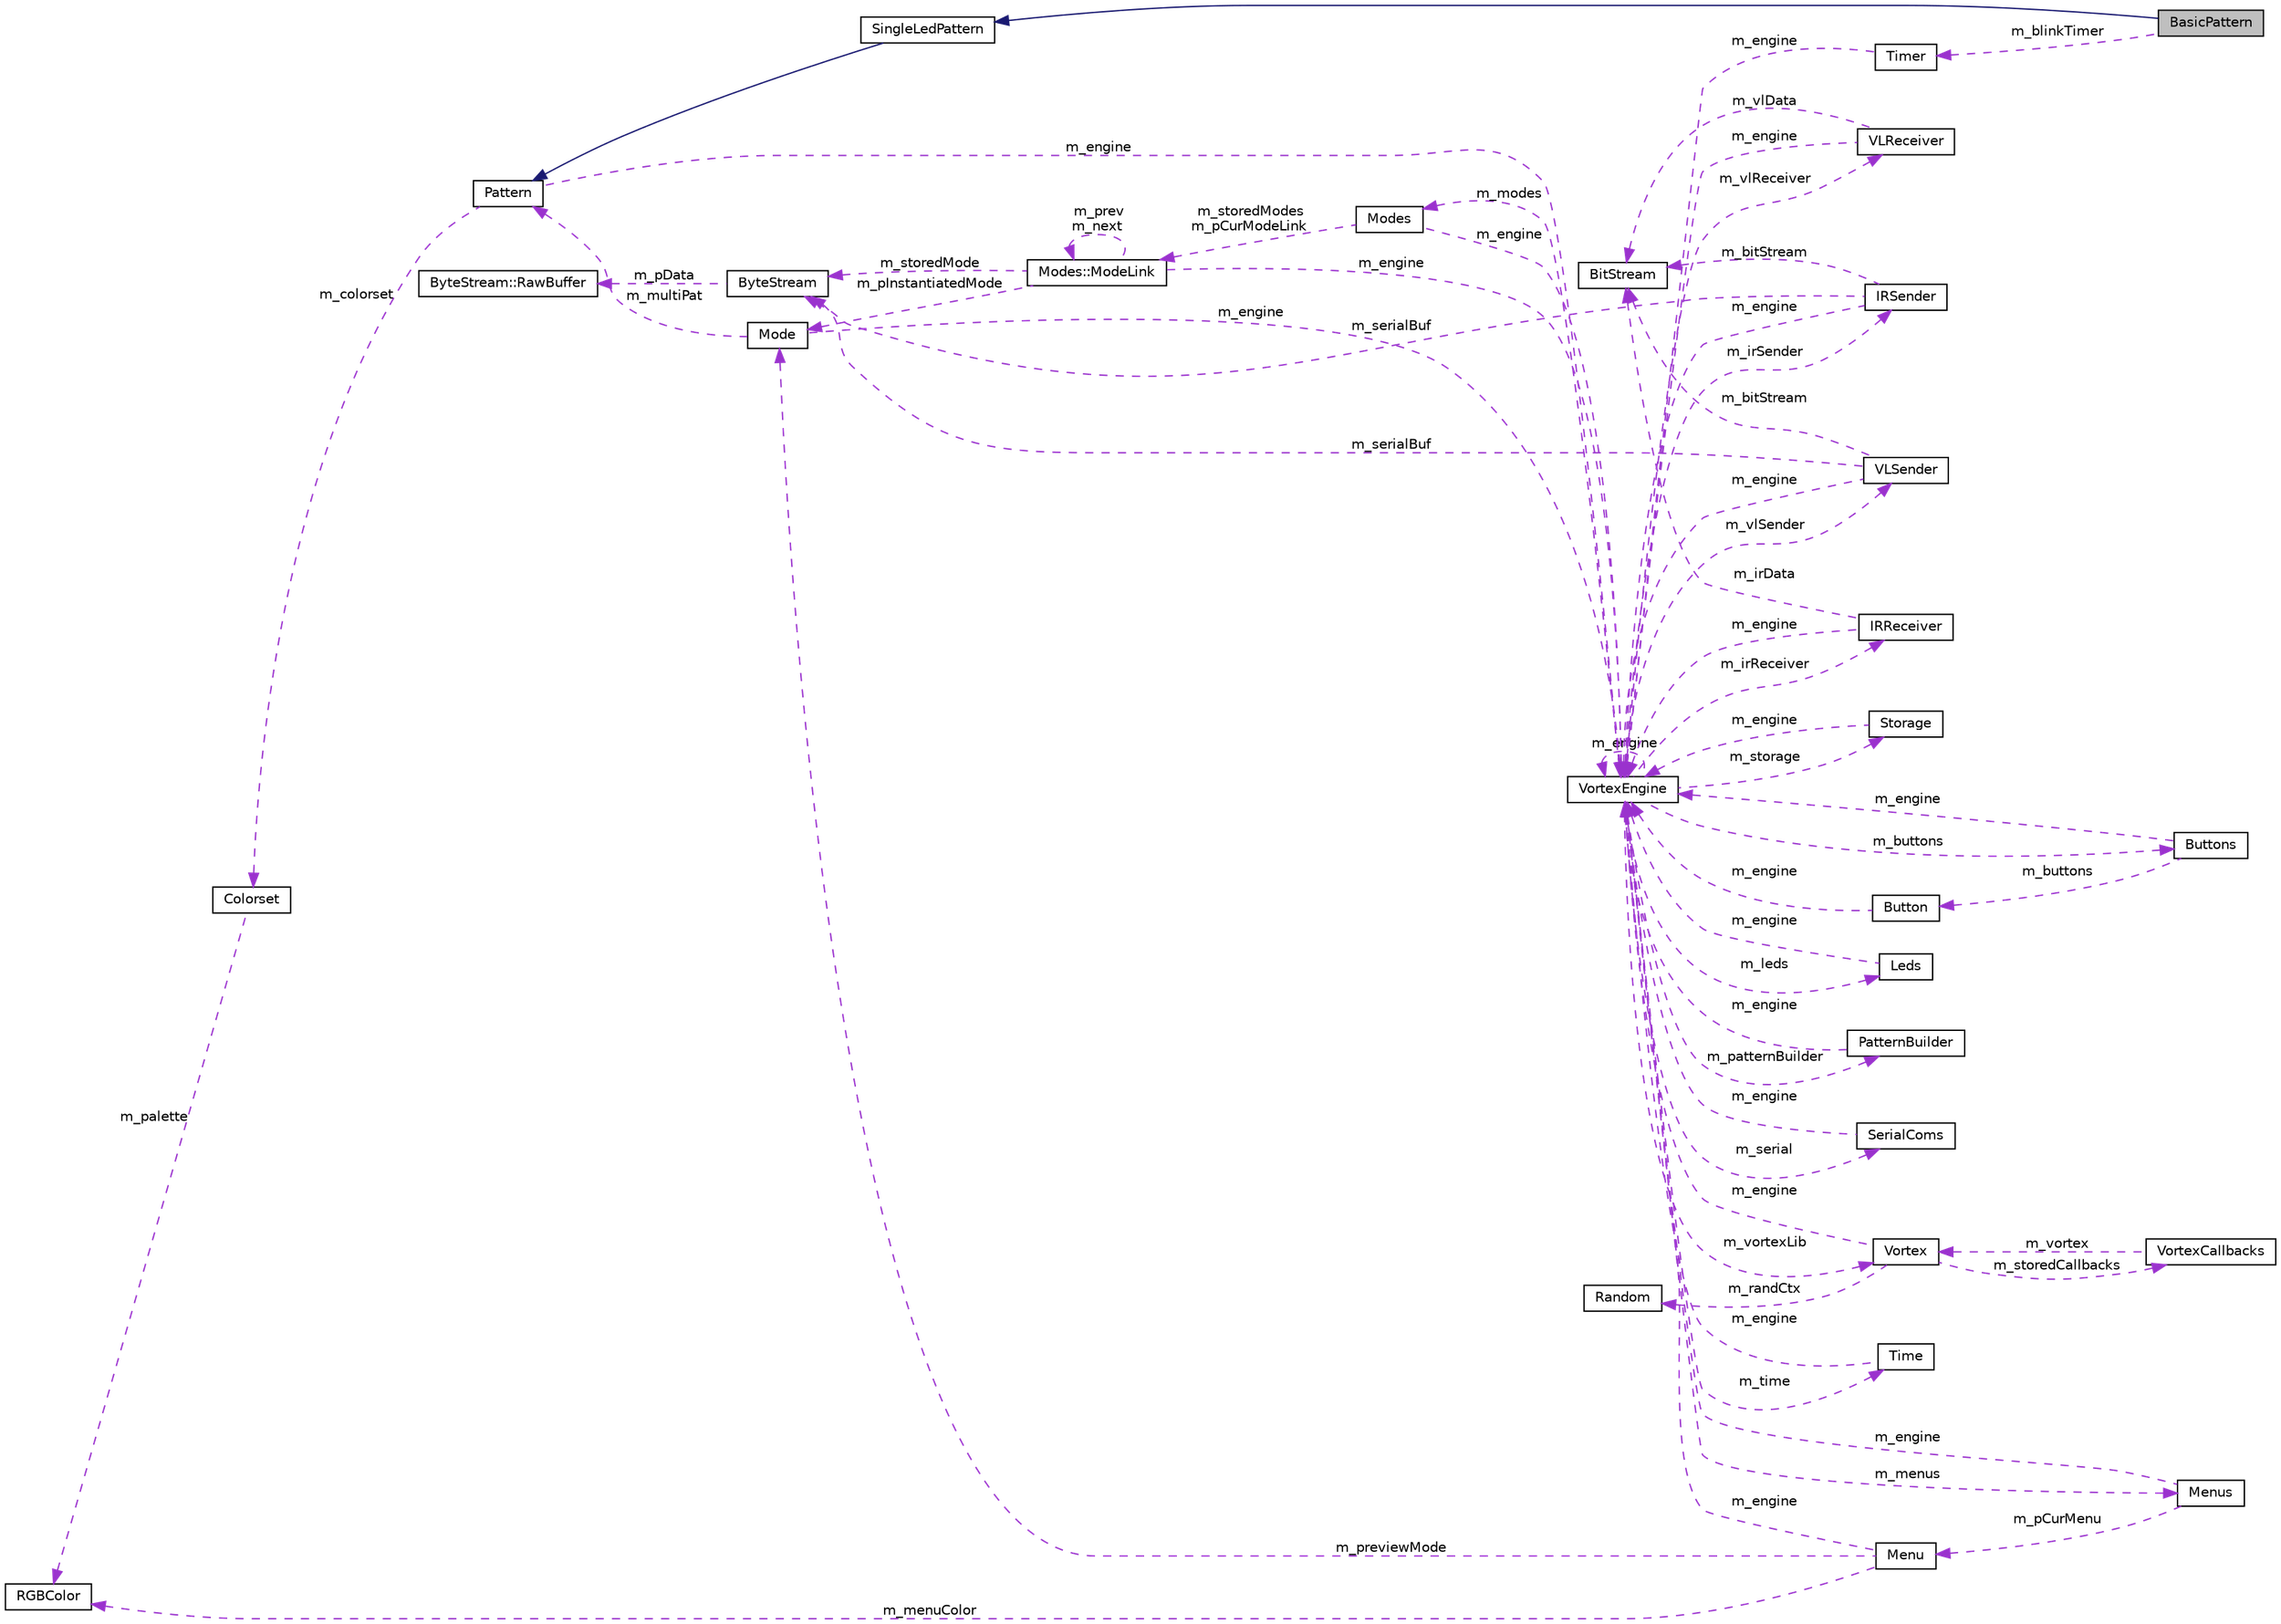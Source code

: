 digraph "BasicPattern"
{
 // INTERACTIVE_SVG=YES
 // LATEX_PDF_SIZE
  bgcolor="transparent";
  edge [fontname="Helvetica",fontsize="10",labelfontname="Helvetica",labelfontsize="10"];
  node [fontname="Helvetica",fontsize="10",shape=record];
  rankdir="LR";
  Node1 [label="BasicPattern",height=0.2,width=0.4,color="black", fillcolor="grey75", style="filled", fontcolor="black",tooltip=" "];
  Node2 -> Node1 [dir="back",color="midnightblue",fontsize="10",style="solid",fontname="Helvetica"];
  Node2 [label="SingleLedPattern",height=0.2,width=0.4,color="black",URL="$classSingleLedPattern.html",tooltip=" "];
  Node3 -> Node2 [dir="back",color="midnightblue",fontsize="10",style="solid",fontname="Helvetica"];
  Node3 [label="Pattern",height=0.2,width=0.4,color="black",URL="$classPattern.html",tooltip=" "];
  Node4 -> Node3 [dir="back",color="darkorchid3",fontsize="10",style="dashed",label=" m_engine" ,fontname="Helvetica"];
  Node4 [label="VortexEngine",height=0.2,width=0.4,color="black",URL="$classVortexEngine.html",tooltip=" "];
  Node5 -> Node4 [dir="back",color="darkorchid3",fontsize="10",style="dashed",label=" m_vlReceiver" ,fontname="Helvetica"];
  Node5 [label="VLReceiver",height=0.2,width=0.4,color="black",URL="$classVLReceiver.html",tooltip=" "];
  Node4 -> Node5 [dir="back",color="darkorchid3",fontsize="10",style="dashed",label=" m_engine" ,fontname="Helvetica"];
  Node6 -> Node5 [dir="back",color="darkorchid3",fontsize="10",style="dashed",label=" m_vlData" ,fontname="Helvetica"];
  Node6 [label="BitStream",height=0.2,width=0.4,color="black",URL="$classBitStream.html",tooltip=" "];
  Node7 -> Node4 [dir="back",color="darkorchid3",fontsize="10",style="dashed",label=" m_storage" ,fontname="Helvetica"];
  Node7 [label="Storage",height=0.2,width=0.4,color="black",URL="$classStorage.html",tooltip=" "];
  Node4 -> Node7 [dir="back",color="darkorchid3",fontsize="10",style="dashed",label=" m_engine" ,fontname="Helvetica"];
  Node8 -> Node4 [dir="back",color="darkorchid3",fontsize="10",style="dashed",label=" m_irSender" ,fontname="Helvetica"];
  Node8 [label="IRSender",height=0.2,width=0.4,color="black",URL="$classIRSender.html",tooltip=" "];
  Node4 -> Node8 [dir="back",color="darkorchid3",fontsize="10",style="dashed",label=" m_engine" ,fontname="Helvetica"];
  Node6 -> Node8 [dir="back",color="darkorchid3",fontsize="10",style="dashed",label=" m_bitStream" ,fontname="Helvetica"];
  Node9 -> Node8 [dir="back",color="darkorchid3",fontsize="10",style="dashed",label=" m_serialBuf" ,fontname="Helvetica"];
  Node9 [label="ByteStream",height=0.2,width=0.4,color="black",URL="$classByteStream.html",tooltip=" "];
  Node10 -> Node9 [dir="back",color="darkorchid3",fontsize="10",style="dashed",label=" m_pData" ,fontname="Helvetica"];
  Node10 [label="ByteStream::RawBuffer",height=0.2,width=0.4,color="black",URL="$structByteStream_1_1RawBuffer.html",tooltip=" "];
  Node4 -> Node4 [dir="back",color="darkorchid3",fontsize="10",style="dashed",label=" m_engine" ,fontname="Helvetica"];
  Node11 -> Node4 [dir="back",color="darkorchid3",fontsize="10",style="dashed",label=" m_buttons" ,fontname="Helvetica"];
  Node11 [label="Buttons",height=0.2,width=0.4,color="black",URL="$classButtons.html",tooltip=" "];
  Node4 -> Node11 [dir="back",color="darkorchid3",fontsize="10",style="dashed",label=" m_engine" ,fontname="Helvetica"];
  Node12 -> Node11 [dir="back",color="darkorchid3",fontsize="10",style="dashed",label=" m_buttons" ,fontname="Helvetica"];
  Node12 [label="Button",height=0.2,width=0.4,color="black",URL="$classButton.html",tooltip=" "];
  Node4 -> Node12 [dir="back",color="darkorchid3",fontsize="10",style="dashed",label=" m_engine" ,fontname="Helvetica"];
  Node13 -> Node4 [dir="back",color="darkorchid3",fontsize="10",style="dashed",label=" m_leds" ,fontname="Helvetica"];
  Node13 [label="Leds",height=0.2,width=0.4,color="black",URL="$classLeds.html",tooltip=" "];
  Node4 -> Node13 [dir="back",color="darkorchid3",fontsize="10",style="dashed",label=" m_engine" ,fontname="Helvetica"];
  Node14 -> Node4 [dir="back",color="darkorchid3",fontsize="10",style="dashed",label=" m_patternBuilder" ,fontname="Helvetica"];
  Node14 [label="PatternBuilder",height=0.2,width=0.4,color="black",URL="$classPatternBuilder.html",tooltip=" "];
  Node4 -> Node14 [dir="back",color="darkorchid3",fontsize="10",style="dashed",label=" m_engine" ,fontname="Helvetica"];
  Node15 -> Node4 [dir="back",color="darkorchid3",fontsize="10",style="dashed",label=" m_vlSender" ,fontname="Helvetica"];
  Node15 [label="VLSender",height=0.2,width=0.4,color="black",URL="$classVLSender.html",tooltip=" "];
  Node4 -> Node15 [dir="back",color="darkorchid3",fontsize="10",style="dashed",label=" m_engine" ,fontname="Helvetica"];
  Node6 -> Node15 [dir="back",color="darkorchid3",fontsize="10",style="dashed",label=" m_bitStream" ,fontname="Helvetica"];
  Node9 -> Node15 [dir="back",color="darkorchid3",fontsize="10",style="dashed",label=" m_serialBuf" ,fontname="Helvetica"];
  Node16 -> Node4 [dir="back",color="darkorchid3",fontsize="10",style="dashed",label=" m_modes" ,fontname="Helvetica"];
  Node16 [label="Modes",height=0.2,width=0.4,color="black",URL="$classModes.html",tooltip=" "];
  Node4 -> Node16 [dir="back",color="darkorchid3",fontsize="10",style="dashed",label=" m_engine" ,fontname="Helvetica"];
  Node17 -> Node16 [dir="back",color="darkorchid3",fontsize="10",style="dashed",label=" m_storedModes\nm_pCurModeLink" ,fontname="Helvetica"];
  Node17 [label="Modes::ModeLink",height=0.2,width=0.4,color="black",URL="$classModes_1_1ModeLink.html",tooltip=" "];
  Node18 -> Node17 [dir="back",color="darkorchid3",fontsize="10",style="dashed",label=" m_pInstantiatedMode" ,fontname="Helvetica"];
  Node18 [label="Mode",height=0.2,width=0.4,color="black",URL="$classMode.html",tooltip=" "];
  Node4 -> Node18 [dir="back",color="darkorchid3",fontsize="10",style="dashed",label=" m_engine" ,fontname="Helvetica"];
  Node3 -> Node18 [dir="back",color="darkorchid3",fontsize="10",style="dashed",label=" m_multiPat" ,fontname="Helvetica"];
  Node4 -> Node17 [dir="back",color="darkorchid3",fontsize="10",style="dashed",label=" m_engine" ,fontname="Helvetica"];
  Node9 -> Node17 [dir="back",color="darkorchid3",fontsize="10",style="dashed",label=" m_storedMode" ,fontname="Helvetica"];
  Node17 -> Node17 [dir="back",color="darkorchid3",fontsize="10",style="dashed",label=" m_prev\nm_next" ,fontname="Helvetica"];
  Node19 -> Node4 [dir="back",color="darkorchid3",fontsize="10",style="dashed",label=" m_serial" ,fontname="Helvetica"];
  Node19 [label="SerialComs",height=0.2,width=0.4,color="black",URL="$classSerialComs.html",tooltip=" "];
  Node4 -> Node19 [dir="back",color="darkorchid3",fontsize="10",style="dashed",label=" m_engine" ,fontname="Helvetica"];
  Node20 -> Node4 [dir="back",color="darkorchid3",fontsize="10",style="dashed",label=" m_vortexLib" ,fontname="Helvetica"];
  Node20 [label="Vortex",height=0.2,width=0.4,color="black",URL="$classVortex.html",tooltip=" "];
  Node21 -> Node20 [dir="back",color="darkorchid3",fontsize="10",style="dashed",label=" m_randCtx" ,fontname="Helvetica"];
  Node21 [label="Random",height=0.2,width=0.4,color="black",URL="$classRandom.html",tooltip=" "];
  Node4 -> Node20 [dir="back",color="darkorchid3",fontsize="10",style="dashed",label=" m_engine" ,fontname="Helvetica"];
  Node22 -> Node20 [dir="back",color="darkorchid3",fontsize="10",style="dashed",label=" m_storedCallbacks" ,fontname="Helvetica"];
  Node22 [label="VortexCallbacks",height=0.2,width=0.4,color="black",URL="$classVortexCallbacks.html",tooltip=" "];
  Node20 -> Node22 [dir="back",color="darkorchid3",fontsize="10",style="dashed",label=" m_vortex" ,fontname="Helvetica"];
  Node23 -> Node4 [dir="back",color="darkorchid3",fontsize="10",style="dashed",label=" m_irReceiver" ,fontname="Helvetica"];
  Node23 [label="IRReceiver",height=0.2,width=0.4,color="black",URL="$classIRReceiver.html",tooltip=" "];
  Node4 -> Node23 [dir="back",color="darkorchid3",fontsize="10",style="dashed",label=" m_engine" ,fontname="Helvetica"];
  Node6 -> Node23 [dir="back",color="darkorchid3",fontsize="10",style="dashed",label=" m_irData" ,fontname="Helvetica"];
  Node24 -> Node4 [dir="back",color="darkorchid3",fontsize="10",style="dashed",label=" m_time" ,fontname="Helvetica"];
  Node24 [label="Time",height=0.2,width=0.4,color="black",URL="$classTime.html",tooltip=" "];
  Node4 -> Node24 [dir="back",color="darkorchid3",fontsize="10",style="dashed",label=" m_engine" ,fontname="Helvetica"];
  Node25 -> Node4 [dir="back",color="darkorchid3",fontsize="10",style="dashed",label=" m_menus" ,fontname="Helvetica"];
  Node25 [label="Menus",height=0.2,width=0.4,color="black",URL="$classMenus.html",tooltip=" "];
  Node4 -> Node25 [dir="back",color="darkorchid3",fontsize="10",style="dashed",label=" m_engine" ,fontname="Helvetica"];
  Node26 -> Node25 [dir="back",color="darkorchid3",fontsize="10",style="dashed",label=" m_pCurMenu" ,fontname="Helvetica"];
  Node26 [label="Menu",height=0.2,width=0.4,color="black",URL="$classMenu.html",tooltip=" "];
  Node18 -> Node26 [dir="back",color="darkorchid3",fontsize="10",style="dashed",label=" m_previewMode" ,fontname="Helvetica"];
  Node27 -> Node26 [dir="back",color="darkorchid3",fontsize="10",style="dashed",label=" m_menuColor" ,fontname="Helvetica"];
  Node27 [label="RGBColor",height=0.2,width=0.4,color="black",URL="$classRGBColor.html",tooltip=" "];
  Node4 -> Node26 [dir="back",color="darkorchid3",fontsize="10",style="dashed",label=" m_engine" ,fontname="Helvetica"];
  Node28 -> Node3 [dir="back",color="darkorchid3",fontsize="10",style="dashed",label=" m_colorset" ,fontname="Helvetica"];
  Node28 [label="Colorset",height=0.2,width=0.4,color="black",URL="$classColorset.html",tooltip=" "];
  Node27 -> Node28 [dir="back",color="darkorchid3",fontsize="10",style="dashed",label=" m_palette" ,fontname="Helvetica"];
  Node29 -> Node1 [dir="back",color="darkorchid3",fontsize="10",style="dashed",label=" m_blinkTimer" ,fontname="Helvetica"];
  Node29 [label="Timer",height=0.2,width=0.4,color="black",URL="$classTimer.html",tooltip=" "];
  Node4 -> Node29 [dir="back",color="darkorchid3",fontsize="10",style="dashed",label=" m_engine" ,fontname="Helvetica"];
}
